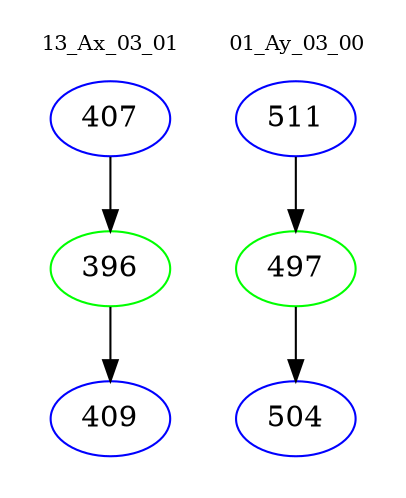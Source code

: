 digraph{
subgraph cluster_0 {
color = white
label = "13_Ax_03_01";
fontsize=10;
T0_407 [label="407", color="blue"]
T0_407 -> T0_396 [color="black"]
T0_396 [label="396", color="green"]
T0_396 -> T0_409 [color="black"]
T0_409 [label="409", color="blue"]
}
subgraph cluster_1 {
color = white
label = "01_Ay_03_00";
fontsize=10;
T1_511 [label="511", color="blue"]
T1_511 -> T1_497 [color="black"]
T1_497 [label="497", color="green"]
T1_497 -> T1_504 [color="black"]
T1_504 [label="504", color="blue"]
}
}
